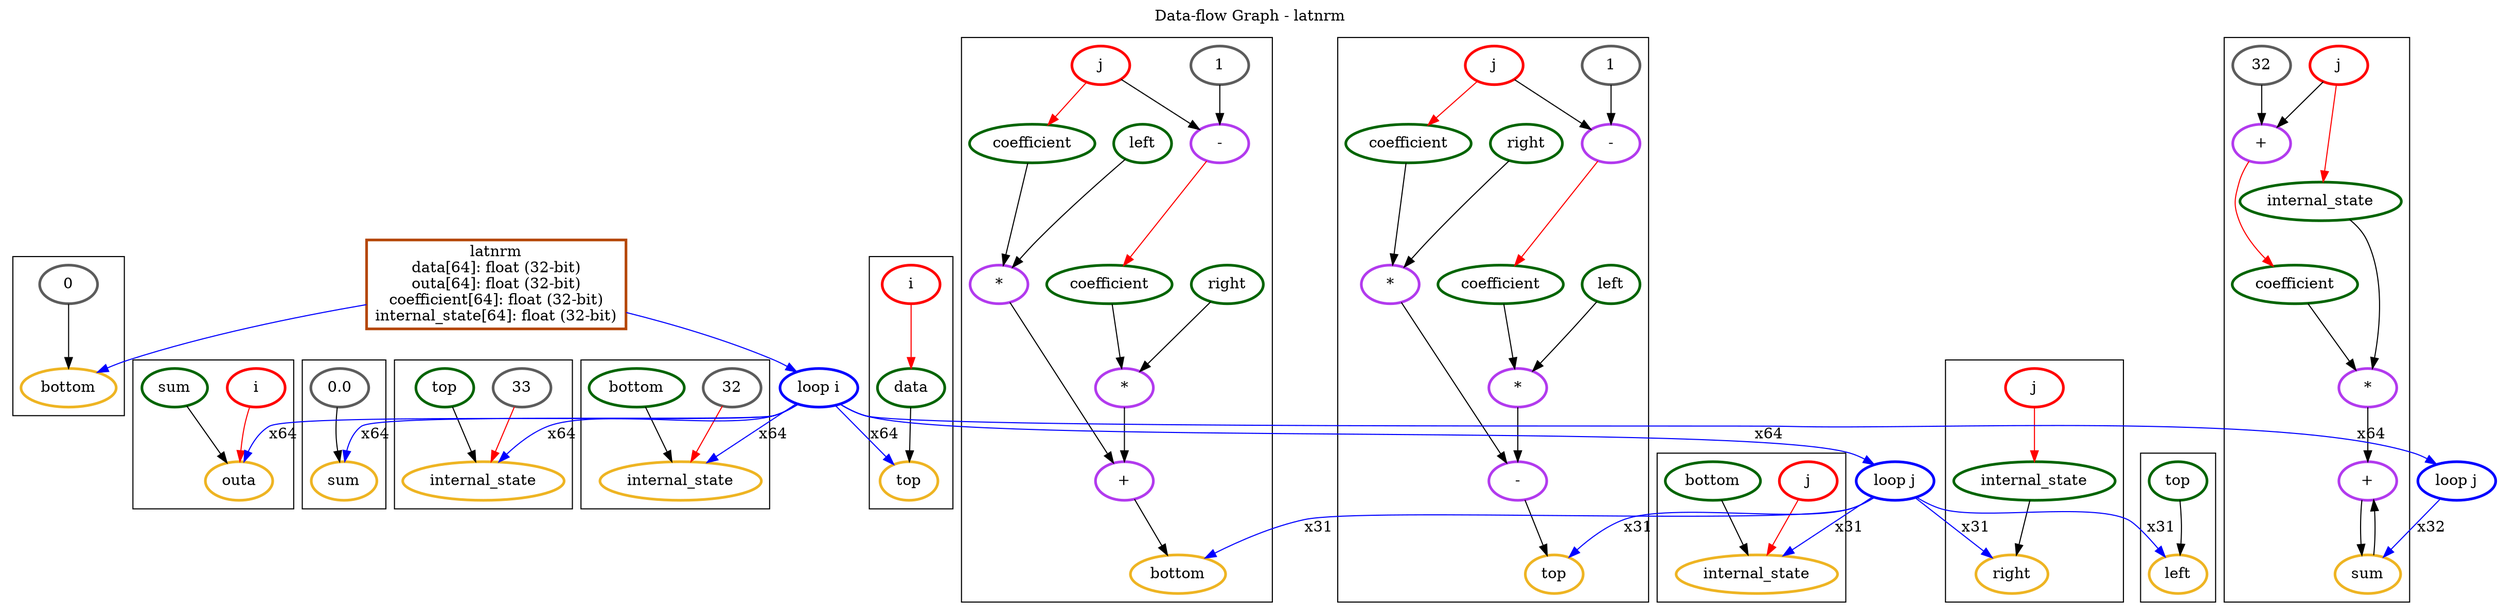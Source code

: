 Digraph G {
node [penwidth=2.5]
n1 [label="latnrm
data[64]: float (32-bit)
outa[64]: float (32-bit)
coefficient[64]: float (32-bit)
internal_state[64]: float (32-bit)
" color="#b54707"shape="box"]
subgraph cluster12{
n60 [label="outa" color="goldenrod2"]
n61 [label="i" color="red"]
n62 [label="sum" color="darkgreen"]
}
subgraph cluster11{
n51 [label="+" color="darkorchid2"]
n52 [label="sum" color="goldenrod2"]
n53 [label="*" color="darkorchid2"]
n54 [label="internal_state" color="darkgreen"]
n55 [label="j" color="red"]
n56 [label="coefficient" color="darkgreen"]
n57 [label="+" color="darkorchid2"]
n59 [label="32" color="gray36"]
}
subgraph cluster10{
n48 [label="sum" color="goldenrod2"]
n49 [label="0.0" color="gray36"]
}
subgraph cluster9{
n45 [label="internal_state" color="goldenrod2"]
n46 [label="33" color="gray36"]
n47 [label="top" color="darkgreen"]
}
subgraph cluster8{
n42 [label="internal_state" color="goldenrod2"]
n43 [label="32" color="gray36"]
n44 [label="bottom" color="darkgreen"]
}
subgraph cluster7{
n30 [label="bottom" color="goldenrod2"]
n31 [label="+" color="darkorchid2"]
n32 [label="*" color="darkorchid2"]
n33 [label="coefficient" color="darkgreen"]
n34 [label="-" color="darkorchid2"]
n35 [label="j" color="red"]
n36 [label="1" color="gray36"]
n37 [label="right" color="darkgreen"]
n38 [label="*" color="darkorchid2"]
n39 [label="coefficient" color="darkgreen"]
n41 [label="left" color="darkgreen"]
}
subgraph cluster6{
n18 [label="top" color="goldenrod2"]
n19 [label="-" color="darkorchid2"]
n20 [label="*" color="darkorchid2"]
n21 [label="coefficient" color="darkgreen"]
n22 [label="-" color="darkorchid2"]
n23 [label="j" color="red"]
n24 [label="1" color="gray36"]
n25 [label="left" color="darkgreen"]
n26 [label="*" color="darkorchid2"]
n27 [label="coefficient" color="darkgreen"]
n29 [label="right" color="darkgreen"]
}
subgraph cluster5{
n15 [label="internal_state" color="goldenrod2"]
n16 [label="j" color="red"]
n17 [label="bottom" color="darkgreen"]
}
subgraph cluster4{
n12 [label="right" color="goldenrod2"]
n13 [label="internal_state" color="darkgreen"]
n14 [label="j" color="red"]
}
subgraph cluster3{
n10 [label="left" color="goldenrod2"]
n11 [label="top" color="darkgreen"]
}
subgraph cluster2{
n6 [label="top" color="goldenrod2"]
n7 [label="data" color="darkgreen"]
n8 [label="i" color="red"]
}
subgraph cluster1{
n2 [label="bottom" color="goldenrod2"]
n4 [label="0" color="gray36"]
}
subgraph cluster0{
}
n0 [label="" color="white"]
n1 [label="latnrm
data[64]: float (32-bit)
outa[64]: float (32-bit)
coefficient[64]: float (32-bit)
internal_state[64]: float (32-bit)
" color="#b54707"shape="box"]
n5 [label="loop i" color="blue1"]
n9 [label="loop j" color="blue1"]
n50 [label="loop j" color="blue1"]
n4 -> n2 [label="", color=black]
n8 -> n7 [label="", color=red]
n7 -> n6 [label="", color=black]
n11 -> n10 [label="", color=black]
n14 -> n13 [label="", color=red]
n13 -> n12 [label="", color=black]
n16 -> n15 [label="", color=red]
n17 -> n15 [label="", color=black]
n23 -> n22 [label="", color=black]
n24 -> n22 [label="", color=black]
n22 -> n21 [label="", color=red]
n21 -> n20 [label="", color=black]
n25 -> n20 [label="", color=black]
n23 -> n27 [label="", color=red]
n27 -> n26 [label="", color=black]
n29 -> n26 [label="", color=black]
n20 -> n19 [label="", color=black]
n26 -> n19 [label="", color=black]
n19 -> n18 [label="", color=black]
n35 -> n34 [label="", color=black]
n36 -> n34 [label="", color=black]
n34 -> n33 [label="", color=red]
n33 -> n32 [label="", color=black]
n37 -> n32 [label="", color=black]
n35 -> n39 [label="", color=red]
n39 -> n38 [label="", color=black]
n41 -> n38 [label="", color=black]
n32 -> n31 [label="", color=black]
n38 -> n31 [label="", color=black]
n31 -> n30 [label="", color=black]
n9 -> n10 [label="x31", color=blue]
n9 -> n12 [label="x31", color=blue]
n9 -> n15 [label="x31", color=blue]
n9 -> n18 [label="x31", color=blue]
n9 -> n30 [label="x31", color=blue]
n43 -> n42 [label="", color=red]
n44 -> n42 [label="", color=black]
n46 -> n45 [label="", color=red]
n47 -> n45 [label="", color=black]
n49 -> n48 [label="", color=black]
n55 -> n54 [label="", color=red]
n55 -> n57 [label="", color=black]
n59 -> n57 [label="", color=black]
n57 -> n56 [label="", color=red]
n54 -> n53 [label="", color=black]
n56 -> n53 [label="", color=black]
n53 -> n51 [label="", color=black]
n52 -> n51 [label="", color=black]
n51 -> n52 [label="", color=black]
n50 -> n52 [label="x32", color=blue]
n61 -> n60 [label="", color=red]
n62 -> n60 [label="", color=black]
n5 -> n6 [label="x64", color=blue]
n5 -> n9 [label="x64", color=blue]
n5 -> n42 [label="x64", color=blue]
n5 -> n45 [label="x64", color=blue]
n5 -> n48 [label="x64", color=blue]
n5 -> n50 [label="x64", color=blue]
n5 -> n60 [label="x64", color=blue]
n1 -> n2 [label="", color=blue]
n1 -> n5 [label="", color=blue]
labelloc="t"
label="Data-flow Graph - latnrm"
}